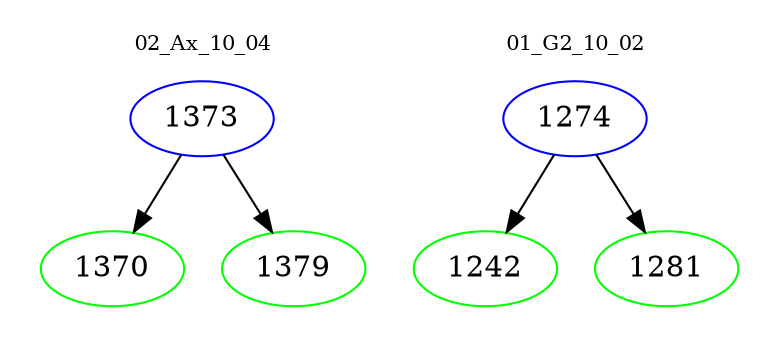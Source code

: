 digraph{
subgraph cluster_0 {
color = white
label = "02_Ax_10_04";
fontsize=10;
T0_1373 [label="1373", color="blue"]
T0_1373 -> T0_1370 [color="black"]
T0_1370 [label="1370", color="green"]
T0_1373 -> T0_1379 [color="black"]
T0_1379 [label="1379", color="green"]
}
subgraph cluster_1 {
color = white
label = "01_G2_10_02";
fontsize=10;
T1_1274 [label="1274", color="blue"]
T1_1274 -> T1_1242 [color="black"]
T1_1242 [label="1242", color="green"]
T1_1274 -> T1_1281 [color="black"]
T1_1281 [label="1281", color="green"]
}
}
